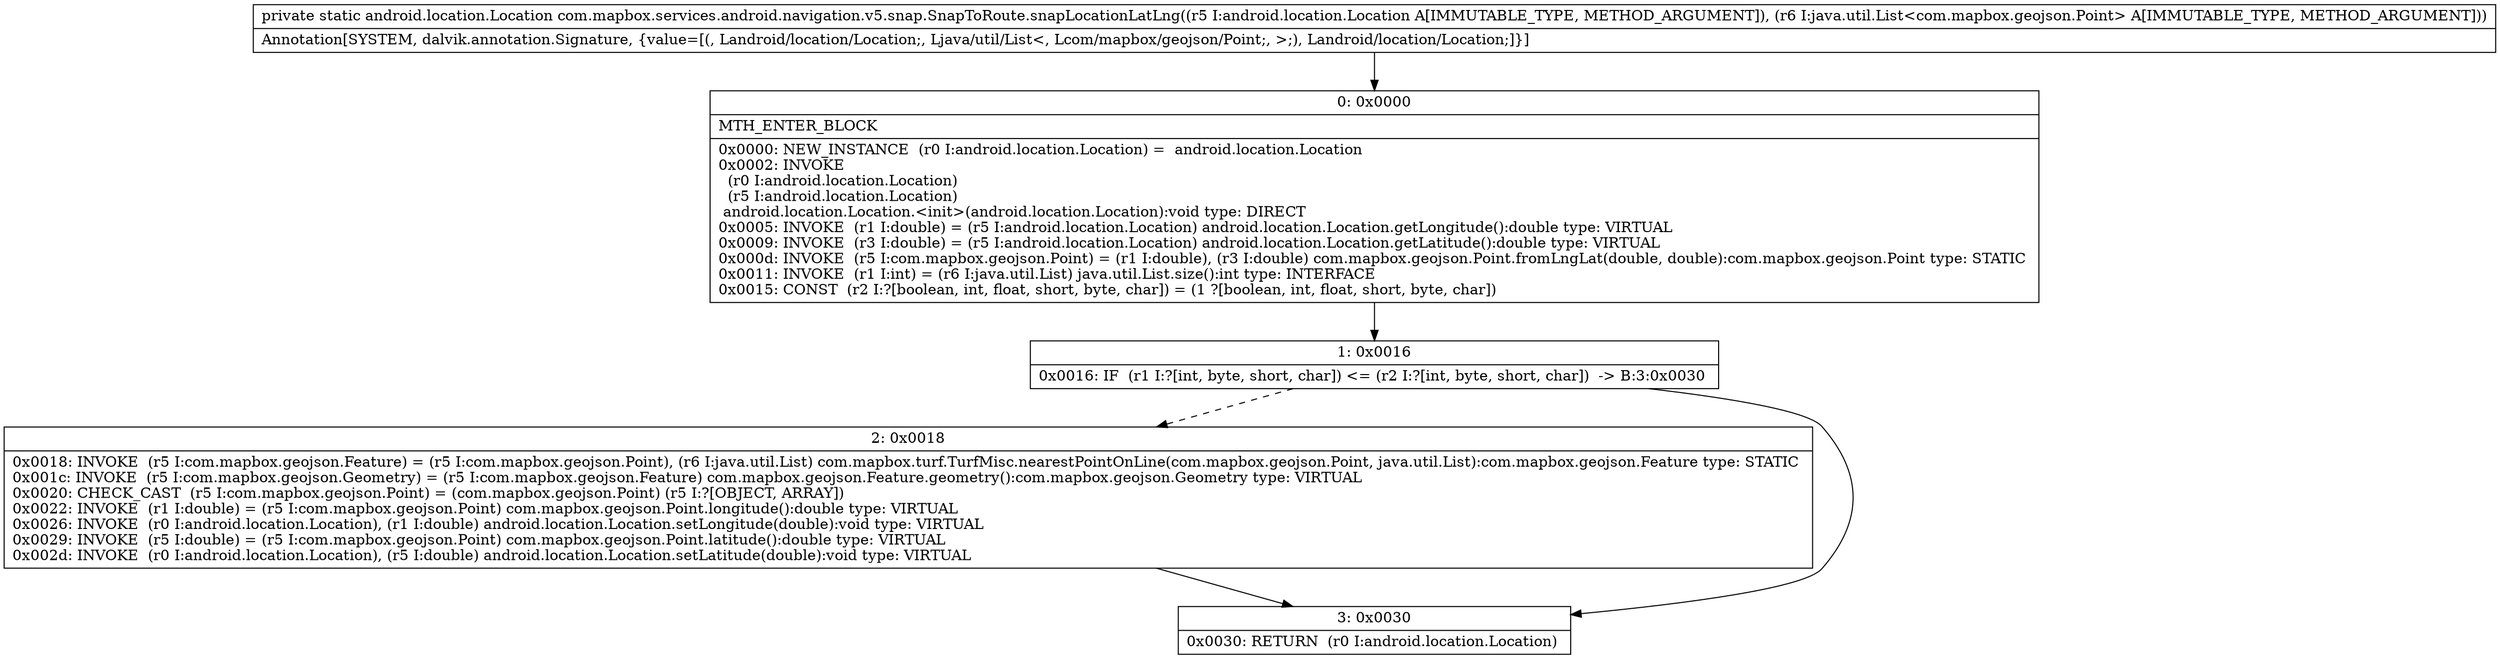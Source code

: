 digraph "CFG forcom.mapbox.services.android.navigation.v5.snap.SnapToRoute.snapLocationLatLng(Landroid\/location\/Location;Ljava\/util\/List;)Landroid\/location\/Location;" {
Node_0 [shape=record,label="{0\:\ 0x0000|MTH_ENTER_BLOCK\l|0x0000: NEW_INSTANCE  (r0 I:android.location.Location) =  android.location.Location \l0x0002: INVOKE  \l  (r0 I:android.location.Location)\l  (r5 I:android.location.Location)\l android.location.Location.\<init\>(android.location.Location):void type: DIRECT \l0x0005: INVOKE  (r1 I:double) = (r5 I:android.location.Location) android.location.Location.getLongitude():double type: VIRTUAL \l0x0009: INVOKE  (r3 I:double) = (r5 I:android.location.Location) android.location.Location.getLatitude():double type: VIRTUAL \l0x000d: INVOKE  (r5 I:com.mapbox.geojson.Point) = (r1 I:double), (r3 I:double) com.mapbox.geojson.Point.fromLngLat(double, double):com.mapbox.geojson.Point type: STATIC \l0x0011: INVOKE  (r1 I:int) = (r6 I:java.util.List) java.util.List.size():int type: INTERFACE \l0x0015: CONST  (r2 I:?[boolean, int, float, short, byte, char]) = (1 ?[boolean, int, float, short, byte, char]) \l}"];
Node_1 [shape=record,label="{1\:\ 0x0016|0x0016: IF  (r1 I:?[int, byte, short, char]) \<= (r2 I:?[int, byte, short, char])  \-\> B:3:0x0030 \l}"];
Node_2 [shape=record,label="{2\:\ 0x0018|0x0018: INVOKE  (r5 I:com.mapbox.geojson.Feature) = (r5 I:com.mapbox.geojson.Point), (r6 I:java.util.List) com.mapbox.turf.TurfMisc.nearestPointOnLine(com.mapbox.geojson.Point, java.util.List):com.mapbox.geojson.Feature type: STATIC \l0x001c: INVOKE  (r5 I:com.mapbox.geojson.Geometry) = (r5 I:com.mapbox.geojson.Feature) com.mapbox.geojson.Feature.geometry():com.mapbox.geojson.Geometry type: VIRTUAL \l0x0020: CHECK_CAST  (r5 I:com.mapbox.geojson.Point) = (com.mapbox.geojson.Point) (r5 I:?[OBJECT, ARRAY]) \l0x0022: INVOKE  (r1 I:double) = (r5 I:com.mapbox.geojson.Point) com.mapbox.geojson.Point.longitude():double type: VIRTUAL \l0x0026: INVOKE  (r0 I:android.location.Location), (r1 I:double) android.location.Location.setLongitude(double):void type: VIRTUAL \l0x0029: INVOKE  (r5 I:double) = (r5 I:com.mapbox.geojson.Point) com.mapbox.geojson.Point.latitude():double type: VIRTUAL \l0x002d: INVOKE  (r0 I:android.location.Location), (r5 I:double) android.location.Location.setLatitude(double):void type: VIRTUAL \l}"];
Node_3 [shape=record,label="{3\:\ 0x0030|0x0030: RETURN  (r0 I:android.location.Location) \l}"];
MethodNode[shape=record,label="{private static android.location.Location com.mapbox.services.android.navigation.v5.snap.SnapToRoute.snapLocationLatLng((r5 I:android.location.Location A[IMMUTABLE_TYPE, METHOD_ARGUMENT]), (r6 I:java.util.List\<com.mapbox.geojson.Point\> A[IMMUTABLE_TYPE, METHOD_ARGUMENT]))  | Annotation[SYSTEM, dalvik.annotation.Signature, \{value=[(, Landroid\/location\/Location;, Ljava\/util\/List\<, Lcom\/mapbox\/geojson\/Point;, \>;), Landroid\/location\/Location;]\}]\l}"];
MethodNode -> Node_0;
Node_0 -> Node_1;
Node_1 -> Node_2[style=dashed];
Node_1 -> Node_3;
Node_2 -> Node_3;
}

